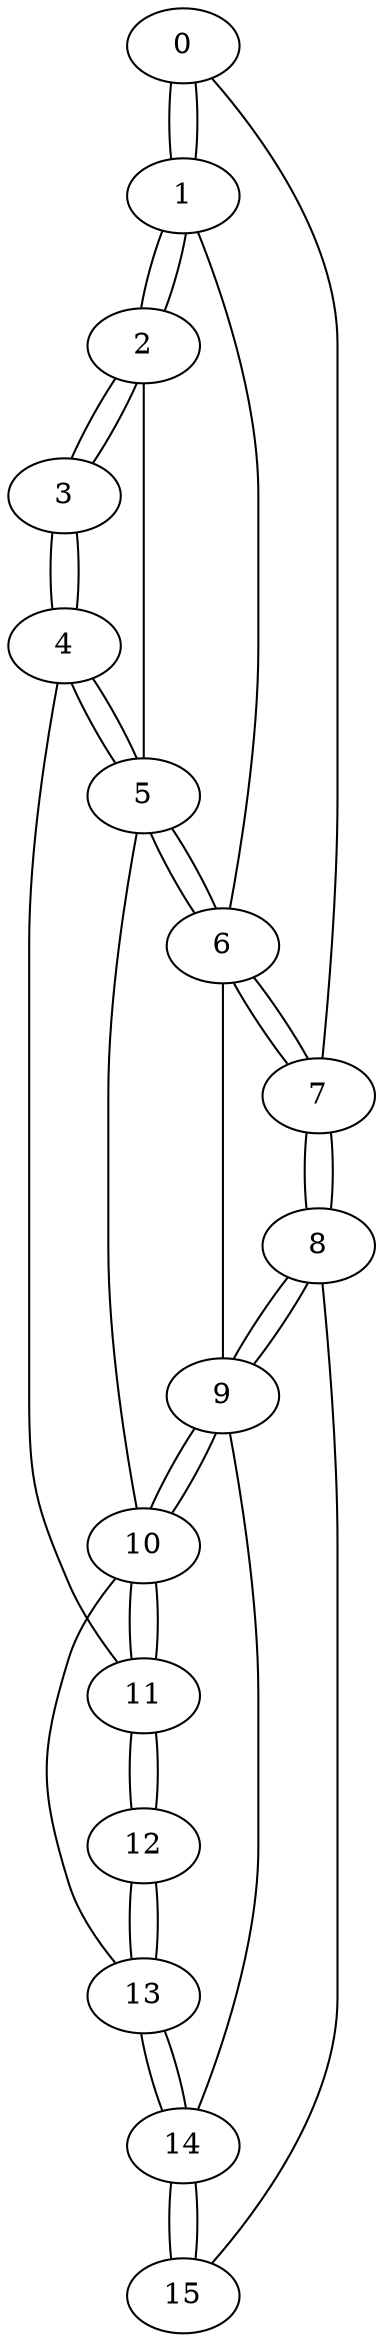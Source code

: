 graph G{
0
1
2
3
4
5
6
7
8
9
10
11
12
13
14
15
0--1
1--0
1--2
2--1
2--3
3--2
3--4
4--3
5--4
5--2
4--5
6--5
6--1
5--6
7--6
7--0
6--7
8--7
7--8
9--8
9--6
8--9
10--9
10--5
9--10
11--10
11--4
10--11
12--11
11--12
13--12
13--10
12--13
14--13
14--9
13--14
15--14
15--8
14--15
}